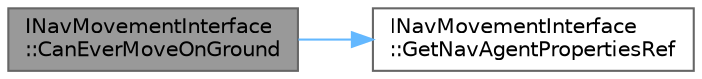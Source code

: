 digraph "INavMovementInterface::CanEverMoveOnGround"
{
 // INTERACTIVE_SVG=YES
 // LATEX_PDF_SIZE
  bgcolor="transparent";
  edge [fontname=Helvetica,fontsize=10,labelfontname=Helvetica,labelfontsize=10];
  node [fontname=Helvetica,fontsize=10,shape=box,height=0.2,width=0.4];
  rankdir="LR";
  Node1 [id="Node000001",label="INavMovementInterface\l::CanEverMoveOnGround",height=0.2,width=0.4,color="gray40", fillcolor="grey60", style="filled", fontcolor="black",tooltip="Returns true if agent can move along the ground (walk, drive, etc)"];
  Node1 -> Node2 [id="edge1_Node000001_Node000002",color="steelblue1",style="solid",tooltip=" "];
  Node2 [id="Node000002",label="INavMovementInterface\l::GetNavAgentPropertiesRef",height=0.2,width=0.4,color="grey40", fillcolor="white", style="filled",URL="$d9/d37/classINavMovementInterface.html#a701e2a153c2caf5186deea7f23656cef",tooltip="Returns the NavAgentProperties used by NavMovementInterface and PathFollowing."];
}

